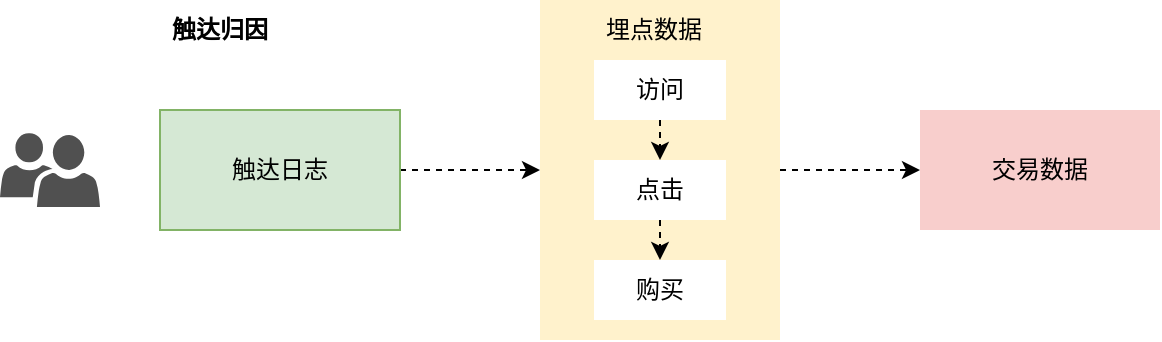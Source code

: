 <mxfile version="20.8.23" type="github">
  <diagram name="第 1 页" id="XRB03xl3J-LovOGTKf1S">
    <mxGraphModel dx="1249" dy="465" grid="1" gridSize="10" guides="1" tooltips="1" connect="1" arrows="1" fold="1" page="1" pageScale="1" pageWidth="827" pageHeight="1169" math="0" shadow="0">
      <root>
        <mxCell id="0" />
        <mxCell id="1" parent="0" />
        <mxCell id="d_3fRBbeIFmbs4PP51If-1" value="" style="pointerEvents=1;shadow=0;dashed=0;html=1;strokeColor=none;labelPosition=center;verticalLabelPosition=bottom;verticalAlign=top;align=center;fillColor=#505050;shape=mxgraph.mscae.intune.user_group;hachureGap=4;fontFamily=Architects Daughter;fontSource=https%3A%2F%2Ffonts.googleapis.com%2Fcss%3Ffamily%3DArchitects%2BDaughter;fontSize=20;" parent="1" vertex="1">
          <mxGeometry x="70" y="176.5" width="50" height="37" as="geometry" />
        </mxCell>
        <mxCell id="d_3fRBbeIFmbs4PP51If-8" style="edgeStyle=orthogonalEdgeStyle;rounded=0;orthogonalLoop=1;jettySize=auto;html=1;exitX=1;exitY=0.5;exitDx=0;exitDy=0;dashed=1;" parent="1" source="d_3fRBbeIFmbs4PP51If-5" target="d_3fRBbeIFmbs4PP51If-6" edge="1">
          <mxGeometry relative="1" as="geometry" />
        </mxCell>
        <mxCell id="d_3fRBbeIFmbs4PP51If-5" value="触达日志" style="rounded=0;whiteSpace=wrap;html=1;strokeColor=#82b366;fillColor=#d5e8d4;" parent="1" vertex="1">
          <mxGeometry x="150" y="165" width="120" height="60" as="geometry" />
        </mxCell>
        <mxCell id="d_3fRBbeIFmbs4PP51If-9" style="edgeStyle=orthogonalEdgeStyle;rounded=0;orthogonalLoop=1;jettySize=auto;html=1;exitX=1;exitY=0.5;exitDx=0;exitDy=0;dashed=1;" parent="1" source="d_3fRBbeIFmbs4PP51If-6" target="d_3fRBbeIFmbs4PP51If-7" edge="1">
          <mxGeometry relative="1" as="geometry" />
        </mxCell>
        <mxCell id="d_3fRBbeIFmbs4PP51If-6" value="" style="rounded=0;whiteSpace=wrap;html=1;fillColor=#fff2cc;strokeColor=none;" parent="1" vertex="1">
          <mxGeometry x="340" y="110" width="120" height="170" as="geometry" />
        </mxCell>
        <mxCell id="d_3fRBbeIFmbs4PP51If-7" value="交易数据" style="rounded=0;whiteSpace=wrap;html=1;strokeColor=none;fillColor=#f8cecc;" parent="1" vertex="1">
          <mxGeometry x="530" y="165" width="120" height="60" as="geometry" />
        </mxCell>
        <mxCell id="d_3fRBbeIFmbs4PP51If-15" style="edgeStyle=orthogonalEdgeStyle;rounded=0;orthogonalLoop=1;jettySize=auto;html=1;exitX=0.5;exitY=1;exitDx=0;exitDy=0;entryX=0.5;entryY=0;entryDx=0;entryDy=0;dashed=1;" parent="1" source="d_3fRBbeIFmbs4PP51If-11" target="d_3fRBbeIFmbs4PP51If-12" edge="1">
          <mxGeometry relative="1" as="geometry" />
        </mxCell>
        <mxCell id="d_3fRBbeIFmbs4PP51If-11" value="访问" style="rounded=0;whiteSpace=wrap;html=1;strokeColor=none;" parent="1" vertex="1">
          <mxGeometry x="367" y="140" width="66" height="30" as="geometry" />
        </mxCell>
        <mxCell id="d_3fRBbeIFmbs4PP51If-16" style="edgeStyle=orthogonalEdgeStyle;rounded=0;orthogonalLoop=1;jettySize=auto;html=1;exitX=0.5;exitY=1;exitDx=0;exitDy=0;entryX=0.5;entryY=0;entryDx=0;entryDy=0;dashed=1;" parent="1" source="d_3fRBbeIFmbs4PP51If-12" target="d_3fRBbeIFmbs4PP51If-13" edge="1">
          <mxGeometry relative="1" as="geometry" />
        </mxCell>
        <mxCell id="d_3fRBbeIFmbs4PP51If-12" value="点击" style="rounded=0;whiteSpace=wrap;html=1;strokeColor=none;" parent="1" vertex="1">
          <mxGeometry x="367" y="190" width="66" height="30" as="geometry" />
        </mxCell>
        <mxCell id="d_3fRBbeIFmbs4PP51If-13" value="购买" style="rounded=0;whiteSpace=wrap;html=1;strokeColor=none;" parent="1" vertex="1">
          <mxGeometry x="367" y="240" width="66" height="30" as="geometry" />
        </mxCell>
        <mxCell id="d_3fRBbeIFmbs4PP51If-14" value="埋点数据" style="text;html=1;strokeColor=none;fillColor=none;align=center;verticalAlign=middle;whiteSpace=wrap;rounded=0;" parent="1" vertex="1">
          <mxGeometry x="367" y="110" width="60" height="30" as="geometry" />
        </mxCell>
        <mxCell id="d_3fRBbeIFmbs4PP51If-21" value="&lt;b&gt;触达归因&lt;/b&gt;" style="text;html=1;strokeColor=none;fillColor=none;align=center;verticalAlign=middle;whiteSpace=wrap;rounded=0;" parent="1" vertex="1">
          <mxGeometry x="150" y="110" width="60" height="30" as="geometry" />
        </mxCell>
      </root>
    </mxGraphModel>
  </diagram>
</mxfile>
